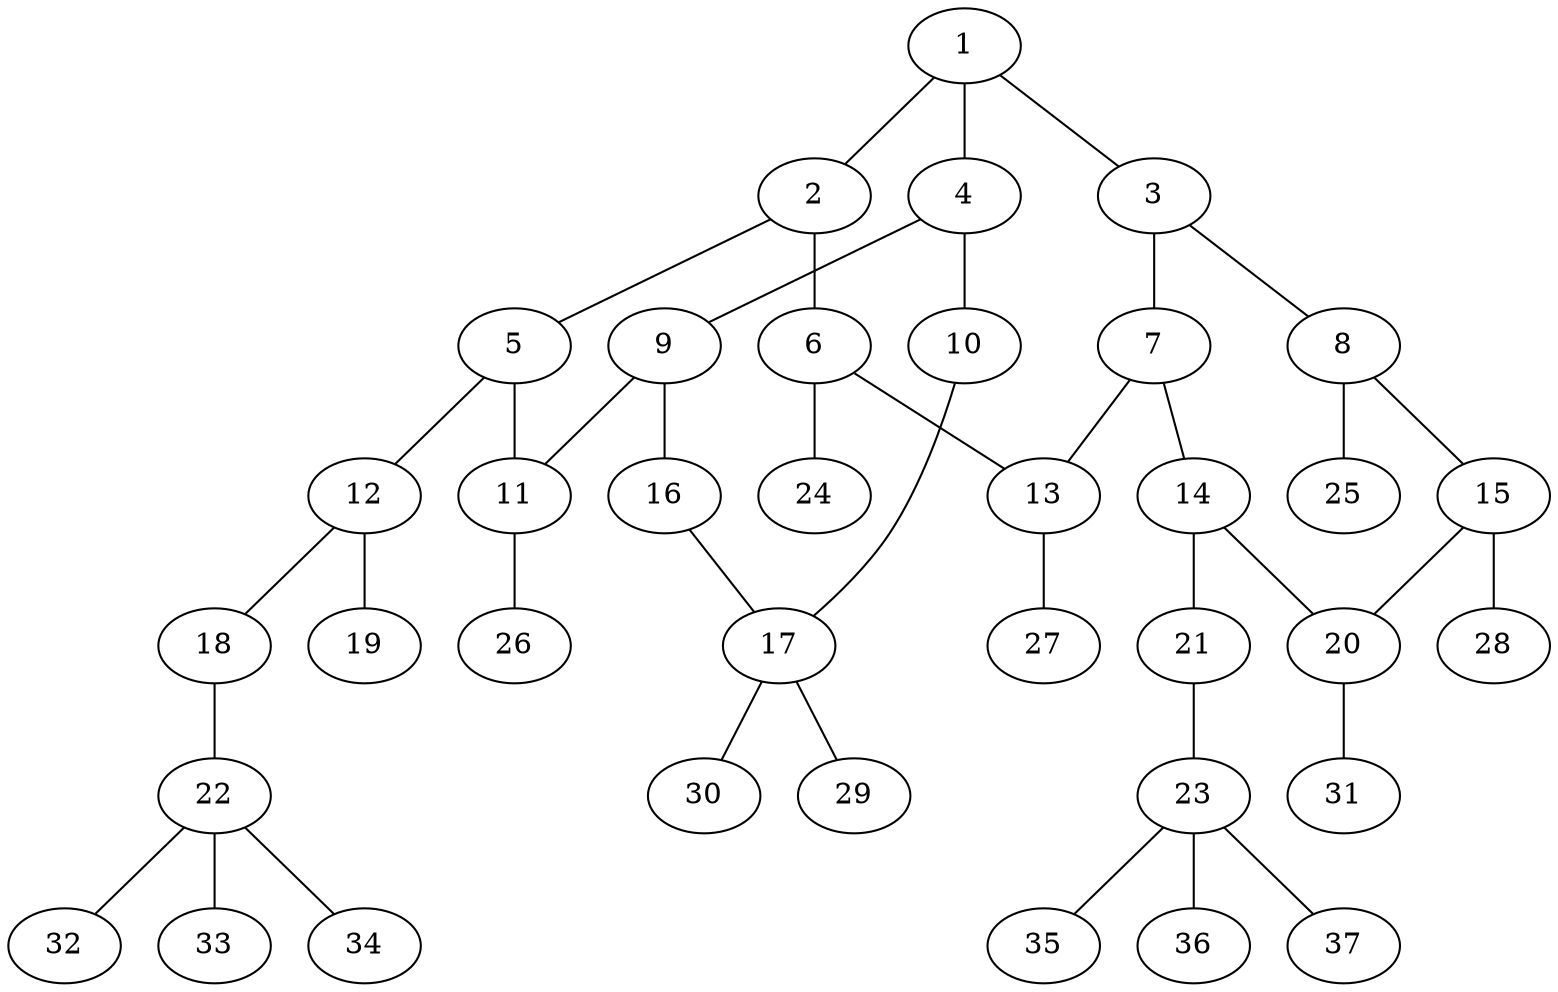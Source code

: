graph molecule_889 {
	1	 [chem=C];
	2	 [chem=C];
	1 -- 2	 [valence=2];
	3	 [chem=C];
	1 -- 3	 [valence=1];
	4	 [chem=C];
	1 -- 4	 [valence=1];
	5	 [chem=C];
	2 -- 5	 [valence=1];
	6	 [chem=C];
	2 -- 6	 [valence=1];
	7	 [chem=C];
	3 -- 7	 [valence=2];
	8	 [chem=C];
	3 -- 8	 [valence=1];
	9	 [chem=C];
	4 -- 9	 [valence=2];
	10	 [chem=O];
	4 -- 10	 [valence=1];
	11	 [chem=C];
	5 -- 11	 [valence=2];
	12	 [chem=C];
	5 -- 12	 [valence=1];
	13	 [chem=C];
	6 -- 13	 [valence=2];
	24	 [chem=H];
	6 -- 24	 [valence=1];
	7 -- 13	 [valence=1];
	14	 [chem=C];
	7 -- 14	 [valence=1];
	15	 [chem=C];
	8 -- 15	 [valence=2];
	25	 [chem=H];
	8 -- 25	 [valence=1];
	9 -- 11	 [valence=1];
	16	 [chem=O];
	9 -- 16	 [valence=1];
	17	 [chem=C];
	10 -- 17	 [valence=1];
	26	 [chem=H];
	11 -- 26	 [valence=1];
	18	 [chem=O];
	12 -- 18	 [valence=1];
	19	 [chem=O];
	12 -- 19	 [valence=2];
	27	 [chem=H];
	13 -- 27	 [valence=1];
	20	 [chem=C];
	14 -- 20	 [valence=2];
	21	 [chem=O];
	14 -- 21	 [valence=1];
	15 -- 20	 [valence=1];
	28	 [chem=H];
	15 -- 28	 [valence=1];
	16 -- 17	 [valence=1];
	29	 [chem=H];
	17 -- 29	 [valence=1];
	30	 [chem=H];
	17 -- 30	 [valence=1];
	22	 [chem=C];
	18 -- 22	 [valence=1];
	31	 [chem=H];
	20 -- 31	 [valence=1];
	23	 [chem=C];
	21 -- 23	 [valence=1];
	32	 [chem=H];
	22 -- 32	 [valence=1];
	33	 [chem=H];
	22 -- 33	 [valence=1];
	34	 [chem=H];
	22 -- 34	 [valence=1];
	35	 [chem=H];
	23 -- 35	 [valence=1];
	36	 [chem=H];
	23 -- 36	 [valence=1];
	37	 [chem=H];
	23 -- 37	 [valence=1];
}
